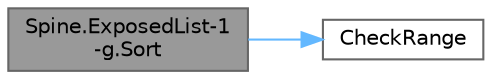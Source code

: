 digraph "Spine.ExposedList-1-g.Sort"
{
 // LATEX_PDF_SIZE
  bgcolor="transparent";
  edge [fontname=Helvetica,fontsize=10,labelfontname=Helvetica,labelfontsize=10];
  node [fontname=Helvetica,fontsize=10,shape=box,height=0.2,width=0.4];
  rankdir="LR";
  Node1 [id="Node000001",label="Spine.ExposedList-1\l-g.Sort",height=0.2,width=0.4,color="gray40", fillcolor="grey60", style="filled", fontcolor="black",tooltip=" "];
  Node1 -> Node2 [id="edge1_Node000001_Node000002",color="steelblue1",style="solid",tooltip=" "];
  Node2 [id="Node000002",label="CheckRange",height=0.2,width=0.4,color="grey40", fillcolor="white", style="filled",URL="$test__concurrent__associative__common_8h.html#aa351572fd937b8ce93cf1b5295d9d35e",tooltip=" "];
}
